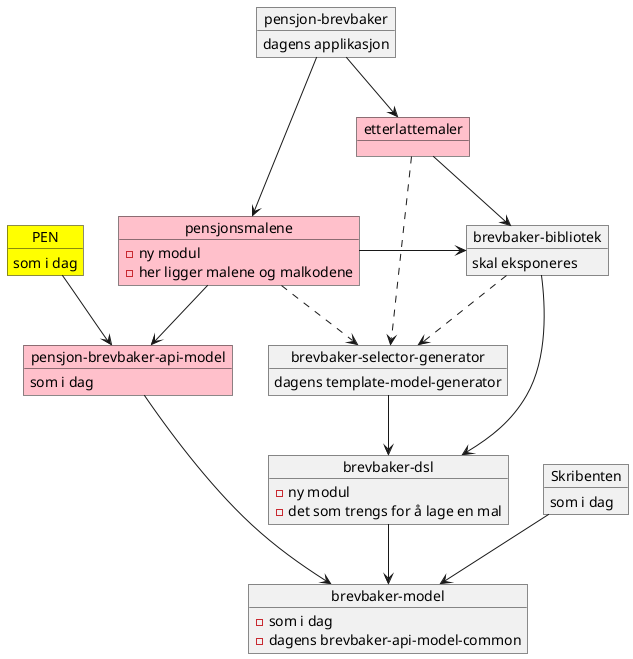 @startuml

object "pensjon-brevbaker" as brevbaker
brevbaker : dagens applikasjon

object pensjonsmalene #pink
pensjonsmalene : - ny modul
pensjonsmalene : - her ligger malene og malkodene

object "etterlattemaler" as etterlatte #pink

object "pensjon-brevbaker-api-model" as apimodel #pink
apimodel : som i dag

object "brevbaker-dsl" as dsl
dsl : - ny modul
dsl : - det som trengs for å lage en mal

object "brevbaker-bibliotek" as bibliotek
bibliotek : skal eksponeres


object "brevbaker-model" as modelcommon
modelcommon : - som i dag
modelcommon : - dagens brevbaker-api-model-common

object "brevbaker-selector-generator" as tmg
tmg : dagens template-model-generator

object PEN #yellow
PEN : som i dag

object Skribenten
Skribenten : som i dag

bibliotek --> dsl
brevbaker --> pensjonsmalene
brevbaker --> etterlatte
pensjonsmalene --> apimodel
pensjonsmalene -> bibliotek
etterlatte --> bibliotek
apimodel --> modelcommon
dsl --> modelcommon
tmg --> dsl
etterlatte ..> tmg
pensjonsmalene ..> tmg
bibliotek ..> tmg

PEN --> apimodel

Skribenten --> modelcommon

@enduml